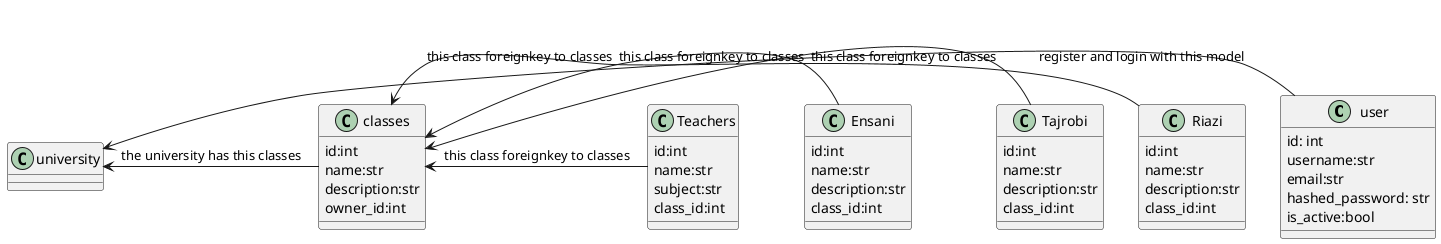 @startuml

class user{
    id: int
    username:str
    email:str
    hashed_password: str
    is_active:bool


}
class classes{
    id:int
    name:str
    description:str
    owner_id:int

}

class Riazi{
    id:int
    name:str
    description:str
    class_id:int

}

class Tajrobi{
    id:int
    name:str
    description:str
    class_id:int
    
}
class Ensani{
    id:int
    name:str
    description:str
    class_id:int
    
}

class Teachers{
    id:int
    name:str
    subject:str
    class_id:int

}

university <- user :register and login with this model
university <- classes : the university has this classes
classes <- Riazi : this class foreignkey to classes
classes <- Tajrobi : this class foreignkey to classes
classes <- Ensani : this class foreignkey to classes
classes <- Teachers : this class foreignkey to classes


@enduml